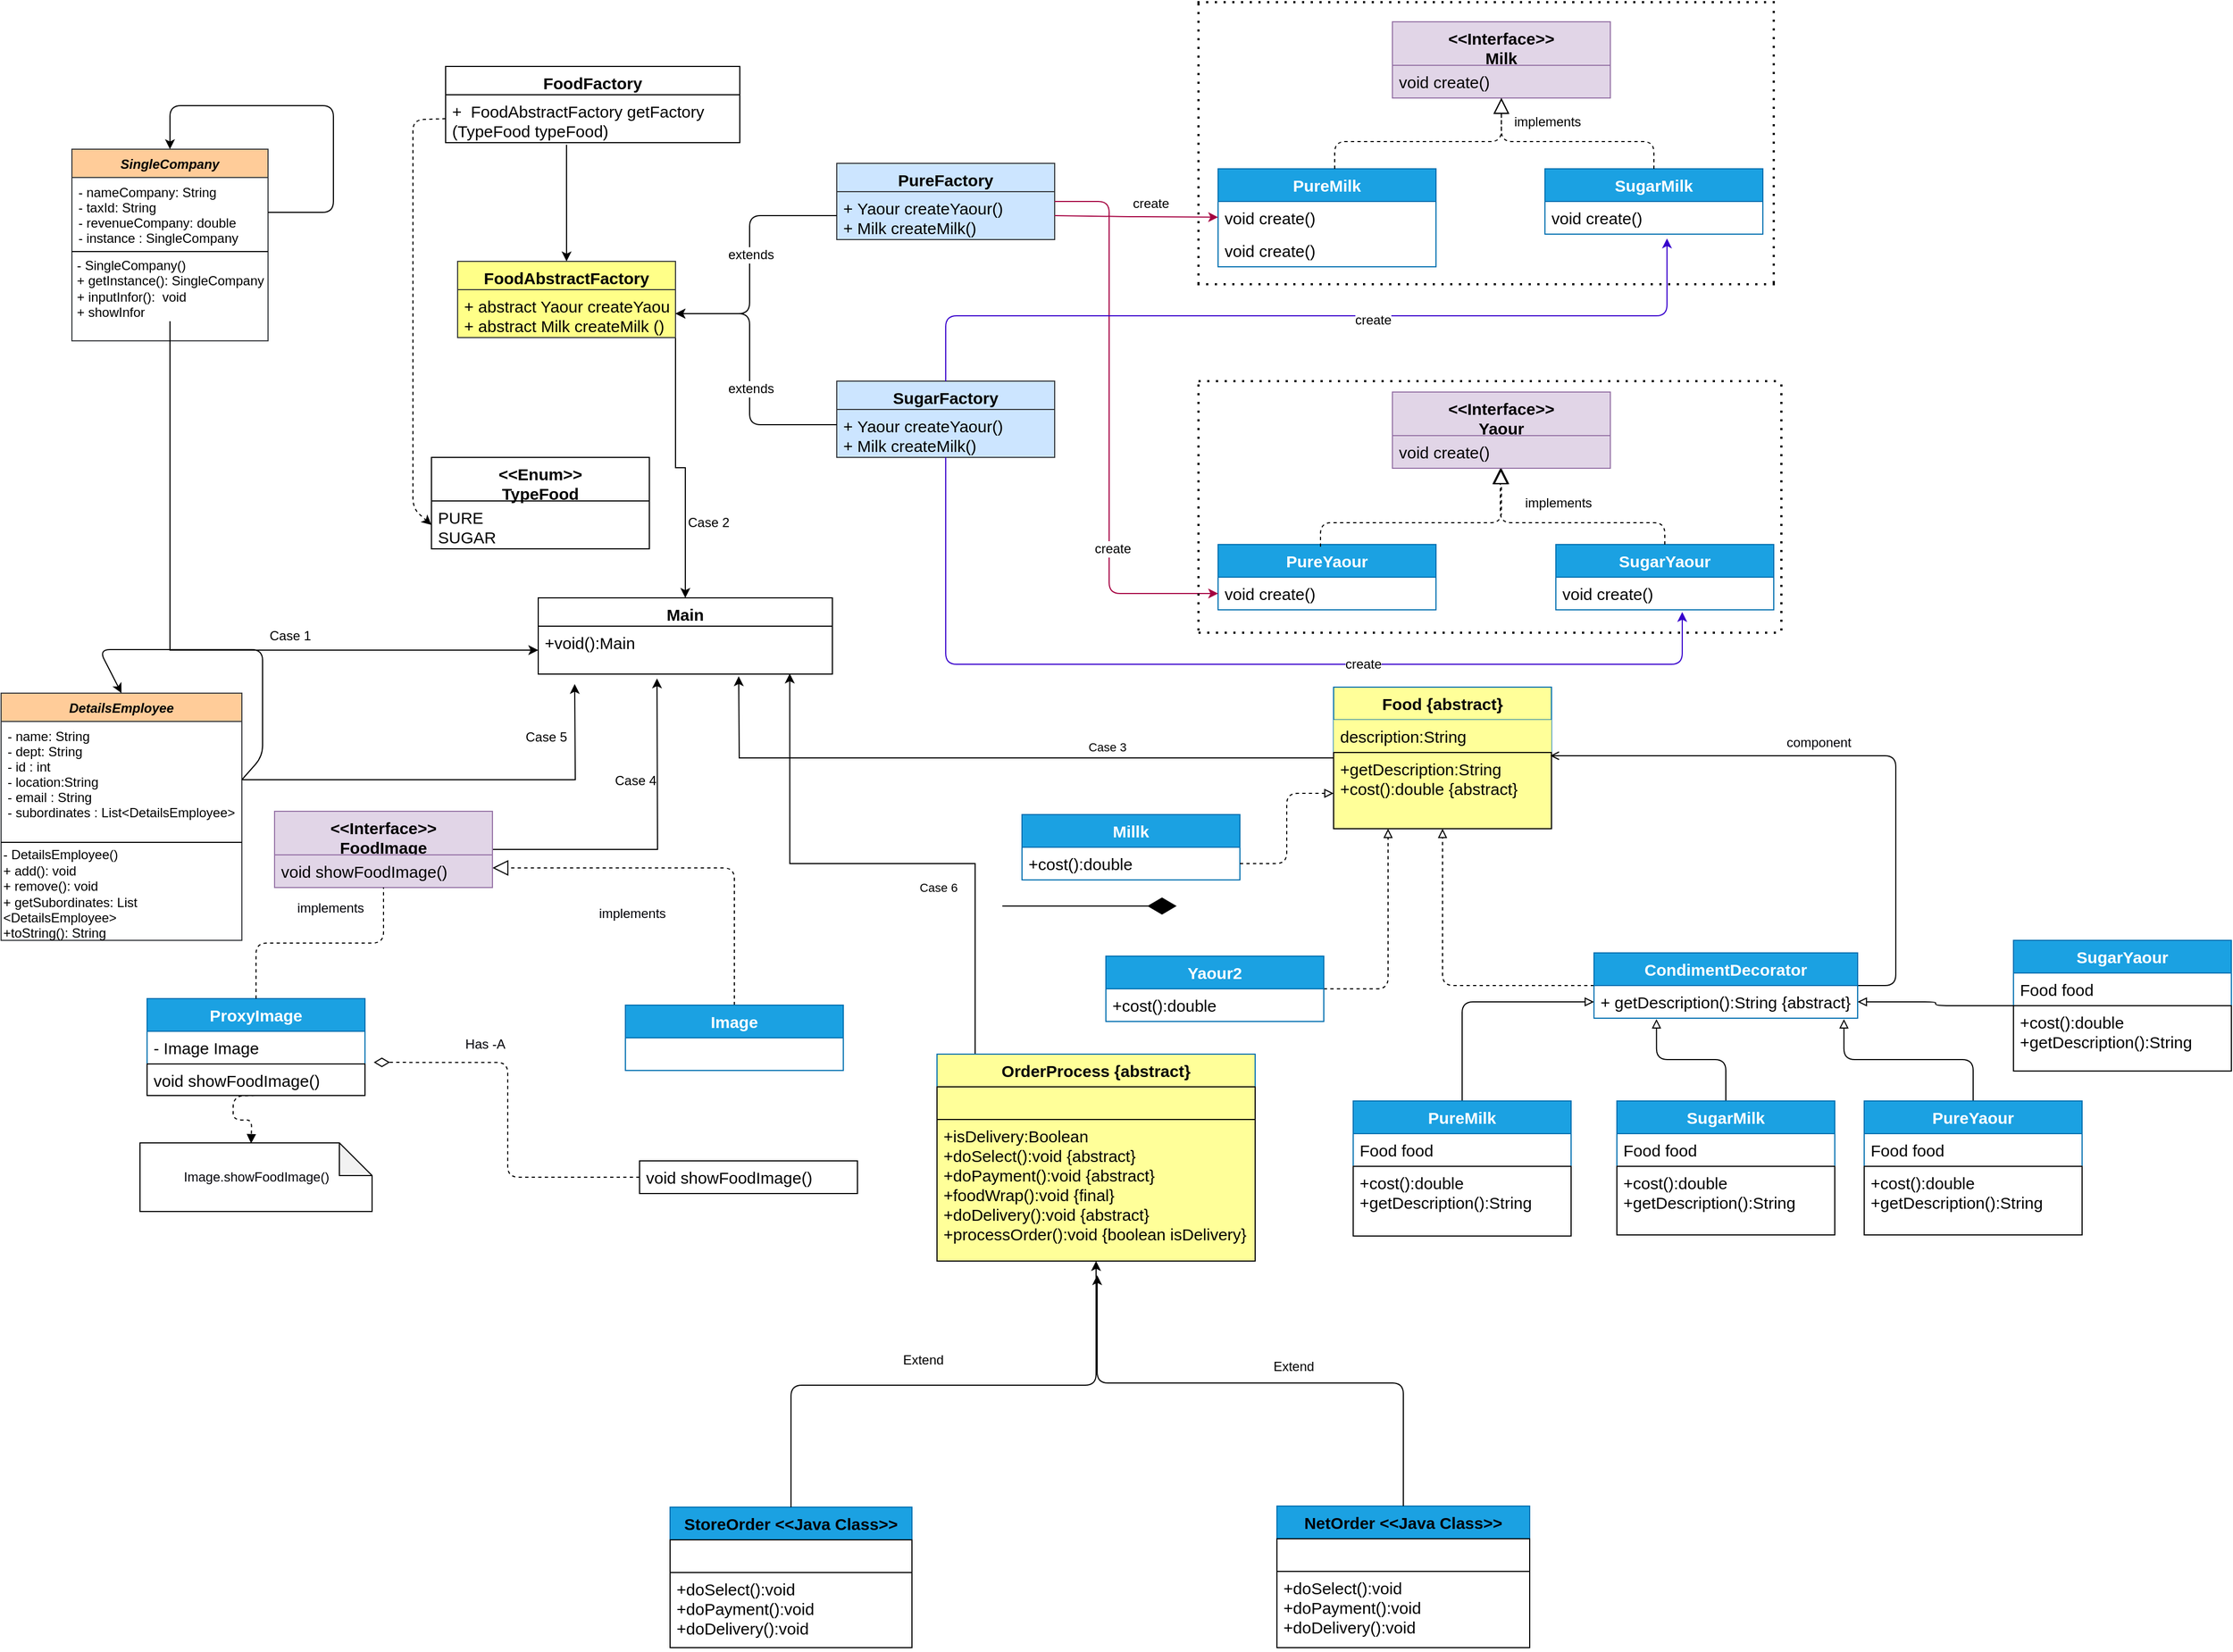 <mxfile version="14.6.6" type="device"><diagram id="C5RBs43oDa-KdzZeNtuy" name="Page-1"><mxGraphModel dx="1384" dy="780" grid="0" gridSize="10" guides="1" tooltips="1" connect="1" arrows="1" fold="1" page="1" pageScale="1" pageWidth="3300" pageHeight="4681" math="0" shadow="0"><root><mxCell id="WIyWlLk6GJQsqaUBKTNV-0"/><mxCell id="WIyWlLk6GJQsqaUBKTNV-1" parent="WIyWlLk6GJQsqaUBKTNV-0"/><mxCell id="zkfFHV4jXpPFQw0GAbJ--0" value="SingleCompany" style="swimlane;fontStyle=3;align=center;verticalAlign=top;childLayout=stackLayout;horizontal=1;startSize=26;horizontalStack=0;resizeParent=1;resizeLast=0;collapsible=1;marginBottom=0;rounded=0;shadow=0;strokeWidth=1;fillColor=#ffcc99;strokeColor=#36393d;" parent="WIyWlLk6GJQsqaUBKTNV-1" vertex="1"><mxGeometry x="98" y="207" width="180" height="176" as="geometry"><mxRectangle x="230" y="140" width="160" height="26" as="alternateBounds"/></mxGeometry></mxCell><mxCell id="zkfFHV4jXpPFQw0GAbJ--1" value="- nameCompany: String&#10;- taxId: String&#10;- revenueCompany: double&#10;- instance : SingleCompany" style="text;align=left;verticalAlign=top;spacingLeft=4;spacingRight=4;overflow=hidden;rotatable=0;points=[[0,0.5],[1,0.5]];portConstraint=eastwest;" parent="zkfFHV4jXpPFQw0GAbJ--0" vertex="1"><mxGeometry y="26" width="180" height="64" as="geometry"/></mxCell><mxCell id="zkfFHV4jXpPFQw0GAbJ--4" value="" style="line;html=1;strokeWidth=1;align=left;verticalAlign=middle;spacingTop=-1;spacingLeft=3;spacingRight=3;rotatable=0;labelPosition=right;points=[];portConstraint=eastwest;" parent="zkfFHV4jXpPFQw0GAbJ--0" vertex="1"><mxGeometry y="90" width="180" height="8" as="geometry"/></mxCell><mxCell id="TUVGQvXWibHVHGGPOdnQ-0" value="&lt;div style=&quot;text-align: left&quot;&gt;&lt;span&gt;- SingleCompany()&lt;/span&gt;&lt;/div&gt;&lt;div style=&quot;text-align: left&quot;&gt;&lt;span&gt;+ getInstance(): SingleCompany&lt;/span&gt;&lt;/div&gt;&lt;div style=&quot;text-align: left&quot;&gt;+ inputInfor():&amp;nbsp; void&lt;/div&gt;&lt;div style=&quot;text-align: left&quot;&gt;+ showInfor&lt;/div&gt;" style="text;html=1;align=center;verticalAlign=middle;resizable=0;points=[];autosize=1;strokeColor=none;" parent="zkfFHV4jXpPFQw0GAbJ--0" vertex="1"><mxGeometry y="98" width="180" height="60" as="geometry"/></mxCell><mxCell id="TUVGQvXWibHVHGGPOdnQ-1" value="" style="endArrow=classic;html=1;exitX=1;exitY=0.5;exitDx=0;exitDy=0;entryX=0.5;entryY=0;entryDx=0;entryDy=0;" parent="zkfFHV4jXpPFQw0GAbJ--0" source="zkfFHV4jXpPFQw0GAbJ--1" target="zkfFHV4jXpPFQw0GAbJ--0" edge="1"><mxGeometry width="50" height="50" relative="1" as="geometry"><mxPoint x="490" y="220" as="sourcePoint"/><mxPoint x="540" y="170" as="targetPoint"/><Array as="points"><mxPoint x="240" y="58"/><mxPoint x="240" y="-40"/><mxPoint x="90" y="-40"/></Array></mxGeometry></mxCell><mxCell id="QqHRWFGDdU0UPaNqFMLL-17" style="edgeStyle=orthogonalEdgeStyle;rounded=0;orthogonalLoop=1;jettySize=auto;html=1;exitX=1;exitY=1;exitDx=0;exitDy=0;" edge="1" parent="WIyWlLk6GJQsqaUBKTNV-1" source="TUVGQvXWibHVHGGPOdnQ-2" target="QqHRWFGDdU0UPaNqFMLL-5"><mxGeometry relative="1" as="geometry"/></mxCell><mxCell id="TUVGQvXWibHVHGGPOdnQ-2" value="FoodAbstractFactory" style="swimlane;fontStyle=1;align=center;verticalAlign=top;childLayout=stackLayout;horizontal=1;startSize=26;horizontalStack=0;resizeParent=1;resizeParentMax=0;resizeLast=0;collapsible=1;marginBottom=0;fillColor=#ffff88;strokeColor=#36393d;fontSize=15;" parent="WIyWlLk6GJQsqaUBKTNV-1" vertex="1"><mxGeometry x="452" y="310" width="200" height="70" as="geometry"/></mxCell><mxCell id="TUVGQvXWibHVHGGPOdnQ-3" value="+ abstract Yaour createYaour ()&#10;+ abstract Milk createMilk ()" style="text;strokeColor=#36393d;fillColor=#ffff88;align=left;verticalAlign=top;spacingLeft=4;spacingRight=4;overflow=hidden;rotatable=0;points=[[0,0.5],[1,0.5]];portConstraint=eastwest;fontSize=15;" parent="TUVGQvXWibHVHGGPOdnQ-2" vertex="1"><mxGeometry y="26" width="200" height="44" as="geometry"/></mxCell><mxCell id="TUVGQvXWibHVHGGPOdnQ-4" value="" style="line;strokeWidth=1;fillColor=none;align=left;verticalAlign=middle;spacingTop=-1;spacingLeft=3;spacingRight=3;rotatable=0;labelPosition=right;points=[];portConstraint=eastwest;fontSize=15;" parent="TUVGQvXWibHVHGGPOdnQ-2" vertex="1"><mxGeometry y="70" width="200" as="geometry"/></mxCell><mxCell id="TUVGQvXWibHVHGGPOdnQ-6" value="FoodFactory" style="swimlane;fontStyle=1;align=center;verticalAlign=top;childLayout=stackLayout;horizontal=1;startSize=26;horizontalStack=0;resizeParent=1;resizeParentMax=0;resizeLast=0;collapsible=1;marginBottom=0;fontSize=15;" parent="WIyWlLk6GJQsqaUBKTNV-1" vertex="1"><mxGeometry x="441" y="131" width="270" height="70" as="geometry"/></mxCell><mxCell id="TUVGQvXWibHVHGGPOdnQ-7" value="+  FoodAbstractFactory getFactory&#10;(TypeFood typeFood)" style="text;strokeColor=none;fillColor=none;align=left;verticalAlign=top;spacingLeft=4;spacingRight=4;overflow=hidden;rotatable=0;points=[[0,0.5],[1,0.5]];portConstraint=eastwest;fontSize=15;" parent="TUVGQvXWibHVHGGPOdnQ-6" vertex="1"><mxGeometry y="26" width="270" height="44" as="geometry"/></mxCell><mxCell id="TUVGQvXWibHVHGGPOdnQ-8" value="" style="line;strokeWidth=1;fillColor=none;align=left;verticalAlign=middle;spacingTop=-1;spacingLeft=3;spacingRight=3;rotatable=0;labelPosition=right;points=[];portConstraint=eastwest;fontSize=15;" parent="TUVGQvXWibHVHGGPOdnQ-6" vertex="1"><mxGeometry y="70" width="270" as="geometry"/></mxCell><mxCell id="TUVGQvXWibHVHGGPOdnQ-9" value="&lt;&lt;Enum&gt;&gt;&#10;TypeFood" style="swimlane;fontStyle=1;align=center;verticalAlign=top;childLayout=stackLayout;horizontal=1;startSize=40;horizontalStack=0;resizeParent=1;resizeParentMax=0;resizeLast=0;collapsible=1;marginBottom=0;fontSize=15;" parent="WIyWlLk6GJQsqaUBKTNV-1" vertex="1"><mxGeometry x="428" y="490" width="200" height="84" as="geometry"/></mxCell><mxCell id="TUVGQvXWibHVHGGPOdnQ-10" value="PURE&#10;SUGAR" style="text;strokeColor=none;fillColor=none;align=left;verticalAlign=top;spacingLeft=4;spacingRight=4;overflow=hidden;rotatable=0;points=[[0,0.5],[1,0.5]];portConstraint=eastwest;fontSize=15;" parent="TUVGQvXWibHVHGGPOdnQ-9" vertex="1"><mxGeometry y="40" width="200" height="44" as="geometry"/></mxCell><mxCell id="TUVGQvXWibHVHGGPOdnQ-11" value="" style="line;strokeWidth=1;fillColor=none;align=left;verticalAlign=middle;spacingTop=-1;spacingLeft=3;spacingRight=3;rotatable=0;labelPosition=right;points=[];portConstraint=eastwest;fontSize=15;" parent="TUVGQvXWibHVHGGPOdnQ-9" vertex="1"><mxGeometry y="84" width="200" as="geometry"/></mxCell><mxCell id="TUVGQvXWibHVHGGPOdnQ-12" value="PureFactory" style="swimlane;fontStyle=1;align=center;verticalAlign=top;childLayout=stackLayout;horizontal=1;startSize=26;horizontalStack=0;resizeParent=1;resizeParentMax=0;resizeLast=0;collapsible=1;marginBottom=0;fillColor=#cce5ff;strokeColor=#36393d;fontSize=15;" parent="WIyWlLk6GJQsqaUBKTNV-1" vertex="1"><mxGeometry x="800" y="220" width="200" height="70" as="geometry"/></mxCell><mxCell id="TUVGQvXWibHVHGGPOdnQ-13" value="+ Yaour createYaour()&#10;+ Milk createMilk()" style="text;strokeColor=#36393d;fillColor=#cce5ff;align=left;verticalAlign=top;spacingLeft=4;spacingRight=4;overflow=hidden;rotatable=0;points=[[0,0.5],[1,0.5]];portConstraint=eastwest;fontSize=15;" parent="TUVGQvXWibHVHGGPOdnQ-12" vertex="1"><mxGeometry y="26" width="200" height="44" as="geometry"/></mxCell><mxCell id="TUVGQvXWibHVHGGPOdnQ-14" value="" style="line;strokeWidth=1;fillColor=none;align=left;verticalAlign=middle;spacingTop=-1;spacingLeft=3;spacingRight=3;rotatable=0;labelPosition=right;points=[];portConstraint=eastwest;fontSize=15;" parent="TUVGQvXWibHVHGGPOdnQ-12" vertex="1"><mxGeometry y="70" width="200" as="geometry"/></mxCell><mxCell id="TUVGQvXWibHVHGGPOdnQ-15" value="SugarFactory" style="swimlane;fontStyle=1;align=center;verticalAlign=top;childLayout=stackLayout;horizontal=1;startSize=26;horizontalStack=0;resizeParent=1;resizeParentMax=0;resizeLast=0;collapsible=1;marginBottom=0;fillColor=#cce5ff;strokeColor=#36393d;fontSize=15;" parent="WIyWlLk6GJQsqaUBKTNV-1" vertex="1"><mxGeometry x="800" y="420" width="200" height="70" as="geometry"/></mxCell><mxCell id="TUVGQvXWibHVHGGPOdnQ-16" value="+ Yaour createYaour()&#10;+ Milk createMilk()" style="text;strokeColor=#36393d;fillColor=#cce5ff;align=left;verticalAlign=top;spacingLeft=4;spacingRight=4;overflow=hidden;rotatable=0;points=[[0,0.5],[1,0.5]];portConstraint=eastwest;fontSize=15;" parent="TUVGQvXWibHVHGGPOdnQ-15" vertex="1"><mxGeometry y="26" width="200" height="44" as="geometry"/></mxCell><mxCell id="TUVGQvXWibHVHGGPOdnQ-17" value="" style="line;strokeWidth=1;fillColor=none;align=left;verticalAlign=middle;spacingTop=-1;spacingLeft=3;spacingRight=3;rotatable=0;labelPosition=right;points=[];portConstraint=eastwest;fontSize=15;" parent="TUVGQvXWibHVHGGPOdnQ-15" vertex="1"><mxGeometry y="70" width="200" as="geometry"/></mxCell><mxCell id="TUVGQvXWibHVHGGPOdnQ-18" value="&lt;&lt;Interface&gt;&gt;&#10;Milk&#10;" style="swimlane;fontStyle=1;align=center;verticalAlign=top;childLayout=stackLayout;horizontal=1;startSize=40;horizontalStack=0;resizeParent=1;resizeParentMax=0;resizeLast=0;collapsible=1;marginBottom=0;fillColor=#e1d5e7;strokeColor=#9673a6;fontSize=15;" parent="WIyWlLk6GJQsqaUBKTNV-1" vertex="1"><mxGeometry x="1310" y="90" width="200" height="70" as="geometry"/></mxCell><mxCell id="TUVGQvXWibHVHGGPOdnQ-19" value="void create()" style="text;strokeColor=#9673a6;fillColor=#e1d5e7;align=left;verticalAlign=top;spacingLeft=4;spacingRight=4;overflow=hidden;rotatable=0;points=[[0,0.5],[1,0.5]];portConstraint=eastwest;fontSize=15;" parent="TUVGQvXWibHVHGGPOdnQ-18" vertex="1"><mxGeometry y="40" width="200" height="30" as="geometry"/></mxCell><mxCell id="TUVGQvXWibHVHGGPOdnQ-20" value="" style="line;strokeWidth=1;fillColor=none;align=left;verticalAlign=middle;spacingTop=-1;spacingLeft=3;spacingRight=3;rotatable=0;labelPosition=right;points=[];portConstraint=eastwest;fontSize=15;" parent="TUVGQvXWibHVHGGPOdnQ-18" vertex="1"><mxGeometry y="70" width="200" as="geometry"/></mxCell><mxCell id="TUVGQvXWibHVHGGPOdnQ-21" value="&lt;&lt;Interface&gt;&gt;&#10;Yaour&#10;" style="swimlane;fontStyle=1;align=center;verticalAlign=top;childLayout=stackLayout;horizontal=1;startSize=40;horizontalStack=0;resizeParent=1;resizeParentMax=0;resizeLast=0;collapsible=1;marginBottom=0;fillColor=#e1d5e7;strokeColor=#9673a6;fontSize=15;" parent="WIyWlLk6GJQsqaUBKTNV-1" vertex="1"><mxGeometry x="1310" y="430" width="200" height="70" as="geometry"/></mxCell><mxCell id="TUVGQvXWibHVHGGPOdnQ-22" value="void create()" style="text;strokeColor=#9673a6;fillColor=#e1d5e7;align=left;verticalAlign=top;spacingLeft=4;spacingRight=4;overflow=hidden;rotatable=0;points=[[0,0.5],[1,0.5]];portConstraint=eastwest;fontSize=15;" parent="TUVGQvXWibHVHGGPOdnQ-21" vertex="1"><mxGeometry y="40" width="200" height="30" as="geometry"/></mxCell><mxCell id="TUVGQvXWibHVHGGPOdnQ-23" value="" style="line;strokeWidth=1;fillColor=none;align=left;verticalAlign=middle;spacingTop=-1;spacingLeft=3;spacingRight=3;rotatable=0;labelPosition=right;points=[];portConstraint=eastwest;fontSize=15;" parent="TUVGQvXWibHVHGGPOdnQ-21" vertex="1"><mxGeometry y="70" width="200" as="geometry"/></mxCell><mxCell id="TUVGQvXWibHVHGGPOdnQ-24" value="PureMilk" style="swimlane;fontStyle=1;align=center;verticalAlign=top;childLayout=stackLayout;horizontal=1;startSize=30;horizontalStack=0;resizeParent=1;resizeParentMax=0;resizeLast=0;collapsible=1;marginBottom=0;fillColor=#1ba1e2;strokeColor=#006EAF;fontColor=#ffffff;fontSize=15;" parent="WIyWlLk6GJQsqaUBKTNV-1" vertex="1"><mxGeometry x="1150" y="225" width="200" height="90" as="geometry"/></mxCell><mxCell id="TUVGQvXWibHVHGGPOdnQ-25" value="void create()" style="text;strokeColor=none;fillColor=none;align=left;verticalAlign=top;spacingLeft=4;spacingRight=4;overflow=hidden;rotatable=0;points=[[0,0.5],[1,0.5]];portConstraint=eastwest;fontSize=15;" parent="TUVGQvXWibHVHGGPOdnQ-24" vertex="1"><mxGeometry y="30" width="200" height="30" as="geometry"/></mxCell><mxCell id="24uLZswGhtdzMyLSz4Tg-16" value="void create()" style="text;strokeColor=none;fillColor=none;align=left;verticalAlign=top;spacingLeft=4;spacingRight=4;overflow=hidden;rotatable=0;points=[[0,0.5],[1,0.5]];portConstraint=eastwest;fontSize=15;" parent="TUVGQvXWibHVHGGPOdnQ-24" vertex="1"><mxGeometry y="60" width="200" height="30" as="geometry"/></mxCell><mxCell id="TUVGQvXWibHVHGGPOdnQ-26" value="" style="line;strokeWidth=1;fillColor=none;align=left;verticalAlign=middle;spacingTop=-1;spacingLeft=3;spacingRight=3;rotatable=0;labelPosition=right;points=[];portConstraint=eastwest;fontSize=15;" parent="TUVGQvXWibHVHGGPOdnQ-24" vertex="1"><mxGeometry y="90" width="200" as="geometry"/></mxCell><mxCell id="TUVGQvXWibHVHGGPOdnQ-27" value="SugarMilk" style="swimlane;fontStyle=1;align=center;verticalAlign=top;childLayout=stackLayout;horizontal=1;startSize=30;horizontalStack=0;resizeParent=1;resizeParentMax=0;resizeLast=0;collapsible=1;marginBottom=0;fillColor=#1ba1e2;strokeColor=#006EAF;fontColor=#ffffff;fontSize=15;" parent="WIyWlLk6GJQsqaUBKTNV-1" vertex="1"><mxGeometry x="1450" y="225" width="200" height="60" as="geometry"/></mxCell><mxCell id="TUVGQvXWibHVHGGPOdnQ-28" value="void create()" style="text;strokeColor=none;fillColor=none;align=left;verticalAlign=top;spacingLeft=4;spacingRight=4;overflow=hidden;rotatable=0;points=[[0,0.5],[1,0.5]];portConstraint=eastwest;fontSize=15;" parent="TUVGQvXWibHVHGGPOdnQ-27" vertex="1"><mxGeometry y="30" width="200" height="30" as="geometry"/></mxCell><mxCell id="TUVGQvXWibHVHGGPOdnQ-29" value="" style="line;strokeWidth=1;fillColor=none;align=left;verticalAlign=middle;spacingTop=-1;spacingLeft=3;spacingRight=3;rotatable=0;labelPosition=right;points=[];portConstraint=eastwest;fontSize=15;" parent="TUVGQvXWibHVHGGPOdnQ-27" vertex="1"><mxGeometry y="60" width="200" as="geometry"/></mxCell><mxCell id="TUVGQvXWibHVHGGPOdnQ-30" value="PureYaour" style="swimlane;fontStyle=1;align=center;verticalAlign=top;childLayout=stackLayout;horizontal=1;startSize=30;horizontalStack=0;resizeParent=1;resizeParentMax=0;resizeLast=0;collapsible=1;marginBottom=0;fillColor=#1ba1e2;strokeColor=#006EAF;fontColor=#ffffff;fontSize=15;" parent="WIyWlLk6GJQsqaUBKTNV-1" vertex="1"><mxGeometry x="1150" y="570" width="200" height="60" as="geometry"/></mxCell><mxCell id="TUVGQvXWibHVHGGPOdnQ-31" value="void create()" style="text;strokeColor=none;fillColor=none;align=left;verticalAlign=top;spacingLeft=4;spacingRight=4;overflow=hidden;rotatable=0;points=[[0,0.5],[1,0.5]];portConstraint=eastwest;fontSize=15;" parent="TUVGQvXWibHVHGGPOdnQ-30" vertex="1"><mxGeometry y="30" width="200" height="30" as="geometry"/></mxCell><mxCell id="TUVGQvXWibHVHGGPOdnQ-32" value="" style="line;strokeWidth=1;fillColor=none;align=left;verticalAlign=middle;spacingTop=-1;spacingLeft=3;spacingRight=3;rotatable=0;labelPosition=right;points=[];portConstraint=eastwest;fontSize=15;" parent="TUVGQvXWibHVHGGPOdnQ-30" vertex="1"><mxGeometry y="60" width="200" as="geometry"/></mxCell><mxCell id="TUVGQvXWibHVHGGPOdnQ-33" value="SugarYaour" style="swimlane;fontStyle=1;align=center;verticalAlign=top;childLayout=stackLayout;horizontal=1;startSize=30;horizontalStack=0;resizeParent=1;resizeParentMax=0;resizeLast=0;collapsible=1;marginBottom=0;fillColor=#1ba1e2;strokeColor=#006EAF;fontColor=#ffffff;fontSize=15;" parent="WIyWlLk6GJQsqaUBKTNV-1" vertex="1"><mxGeometry x="1460" y="570" width="200" height="60" as="geometry"/></mxCell><mxCell id="TUVGQvXWibHVHGGPOdnQ-34" value="void create()" style="text;strokeColor=none;fillColor=none;align=left;verticalAlign=top;spacingLeft=4;spacingRight=4;overflow=hidden;rotatable=0;points=[[0,0.5],[1,0.5]];portConstraint=eastwest;fontSize=15;" parent="TUVGQvXWibHVHGGPOdnQ-33" vertex="1"><mxGeometry y="30" width="200" height="30" as="geometry"/></mxCell><mxCell id="TUVGQvXWibHVHGGPOdnQ-35" value="" style="line;strokeWidth=1;fillColor=none;align=left;verticalAlign=middle;spacingTop=-1;spacingLeft=3;spacingRight=3;rotatable=0;labelPosition=right;points=[];portConstraint=eastwest;fontSize=15;" parent="TUVGQvXWibHVHGGPOdnQ-33" vertex="1"><mxGeometry y="60" width="200" as="geometry"/></mxCell><mxCell id="TUVGQvXWibHVHGGPOdnQ-38" value="" style="endArrow=classic;html=1;exitX=0;exitY=0.5;exitDx=0;exitDy=0;entryX=1;entryY=0.5;entryDx=0;entryDy=0;fontSize=15;" parent="WIyWlLk6GJQsqaUBKTNV-1" source="TUVGQvXWibHVHGGPOdnQ-13" target="TUVGQvXWibHVHGGPOdnQ-3" edge="1"><mxGeometry width="50" height="50" relative="1" as="geometry"><mxPoint x="1060" y="400" as="sourcePoint"/><mxPoint x="1110" y="350" as="targetPoint"/><Array as="points"><mxPoint x="720" y="268"/><mxPoint x="720" y="300"/><mxPoint x="720" y="358"/></Array></mxGeometry></mxCell><mxCell id="TUVGQvXWibHVHGGPOdnQ-40" value="extends" style="edgeLabel;html=1;align=center;verticalAlign=middle;resizable=0;points=[];fontSize=12;" parent="TUVGQvXWibHVHGGPOdnQ-38" vertex="1" connectable="0"><mxGeometry x="-0.024" y="1" relative="1" as="geometry"><mxPoint as="offset"/></mxGeometry></mxCell><mxCell id="TUVGQvXWibHVHGGPOdnQ-39" value="" style="endArrow=classic;html=1;entryX=1;entryY=0.5;entryDx=0;entryDy=0;fontSize=15;" parent="WIyWlLk6GJQsqaUBKTNV-1" target="TUVGQvXWibHVHGGPOdnQ-3" edge="1"><mxGeometry width="50" height="50" relative="1" as="geometry"><mxPoint x="800" y="460" as="sourcePoint"/><mxPoint x="1110" y="350" as="targetPoint"/><Array as="points"><mxPoint x="720" y="460"/><mxPoint x="720" y="358"/></Array></mxGeometry></mxCell><mxCell id="TUVGQvXWibHVHGGPOdnQ-41" value="extends" style="edgeLabel;html=1;align=center;verticalAlign=middle;resizable=0;points=[];fontSize=12;" parent="TUVGQvXWibHVHGGPOdnQ-39" vertex="1" connectable="0"><mxGeometry x="-0.092" y="-1" relative="1" as="geometry"><mxPoint as="offset"/></mxGeometry></mxCell><mxCell id="TUVGQvXWibHVHGGPOdnQ-45" value="" style="endArrow=block;dashed=1;endFill=0;endSize=12;html=1;exitX=0.535;exitY=0;exitDx=0;exitDy=0;exitPerimeter=0;fontSize=15;" parent="WIyWlLk6GJQsqaUBKTNV-1" source="TUVGQvXWibHVHGGPOdnQ-24" edge="1"><mxGeometry width="160" relative="1" as="geometry"><mxPoint x="1130" y="380" as="sourcePoint"/><mxPoint x="1410" y="160" as="targetPoint"/><Array as="points"><mxPoint x="1257" y="200"/><mxPoint x="1410" y="200"/></Array></mxGeometry></mxCell><mxCell id="TUVGQvXWibHVHGGPOdnQ-46" value="" style="endArrow=block;dashed=1;endFill=0;endSize=12;html=1;entryX=0.5;entryY=1;entryDx=0;entryDy=0;exitX=0.5;exitY=0;exitDx=0;exitDy=0;fontSize=15;" parent="WIyWlLk6GJQsqaUBKTNV-1" source="TUVGQvXWibHVHGGPOdnQ-27" target="TUVGQvXWibHVHGGPOdnQ-18" edge="1"><mxGeometry width="160" relative="1" as="geometry"><mxPoint x="1530" y="390" as="sourcePoint"/><mxPoint x="1400" y="280" as="targetPoint"/><Array as="points"><mxPoint x="1550" y="200"/><mxPoint x="1410" y="200"/></Array></mxGeometry></mxCell><mxCell id="TUVGQvXWibHVHGGPOdnQ-48" value="" style="endArrow=block;dashed=1;endFill=0;endSize=12;html=1;entryX=0.5;entryY=1;entryDx=0;entryDy=0;exitX=0.47;exitY=0.033;exitDx=0;exitDy=0;exitPerimeter=0;fontSize=15;" parent="WIyWlLk6GJQsqaUBKTNV-1" source="TUVGQvXWibHVHGGPOdnQ-30" target="TUVGQvXWibHVHGGPOdnQ-21" edge="1"><mxGeometry width="160" relative="1" as="geometry"><mxPoint x="1130" y="380" as="sourcePoint"/><mxPoint x="1290" y="380" as="targetPoint"/><Array as="points"><mxPoint x="1244" y="550"/><mxPoint x="1410" y="550"/></Array></mxGeometry></mxCell><mxCell id="TUVGQvXWibHVHGGPOdnQ-49" value="" style="endArrow=block;dashed=1;endFill=0;endSize=12;html=1;entryX=0.495;entryY=1;entryDx=0;entryDy=0;entryPerimeter=0;exitX=0.5;exitY=0;exitDx=0;exitDy=0;fontSize=15;" parent="WIyWlLk6GJQsqaUBKTNV-1" source="TUVGQvXWibHVHGGPOdnQ-33" target="TUVGQvXWibHVHGGPOdnQ-22" edge="1"><mxGeometry width="160" relative="1" as="geometry"><mxPoint x="1130" y="380" as="sourcePoint"/><mxPoint x="1290" y="380" as="targetPoint"/><Array as="points"><mxPoint x="1560" y="550"/><mxPoint x="1409" y="550"/></Array></mxGeometry></mxCell><mxCell id="TUVGQvXWibHVHGGPOdnQ-50" value="implements" style="text;html=1;align=center;verticalAlign=middle;resizable=0;points=[];autosize=1;strokeColor=none;fontSize=12;" parent="WIyWlLk6GJQsqaUBKTNV-1" vertex="1"><mxGeometry x="1426" y="523" width="71" height="18" as="geometry"/></mxCell><mxCell id="TUVGQvXWibHVHGGPOdnQ-51" value="implements" style="text;html=1;align=center;verticalAlign=middle;resizable=0;points=[];autosize=1;strokeColor=none;fontSize=12;" parent="WIyWlLk6GJQsqaUBKTNV-1" vertex="1"><mxGeometry x="1416" y="173" width="71" height="18" as="geometry"/></mxCell><mxCell id="TUVGQvXWibHVHGGPOdnQ-52" value="" style="endArrow=classic;html=1;exitX=0.411;exitY=1.045;exitDx=0;exitDy=0;exitPerimeter=0;entryX=0.5;entryY=0;entryDx=0;entryDy=0;fontSize=15;" parent="WIyWlLk6GJQsqaUBKTNV-1" source="TUVGQvXWibHVHGGPOdnQ-7" target="TUVGQvXWibHVHGGPOdnQ-2" edge="1"><mxGeometry width="50" height="50" relative="1" as="geometry"><mxPoint x="1180" y="400" as="sourcePoint"/><mxPoint x="1230" y="350" as="targetPoint"/></mxGeometry></mxCell><mxCell id="TUVGQvXWibHVHGGPOdnQ-53" value="" style="endArrow=classic;html=1;exitX=0;exitY=0.5;exitDx=0;exitDy=0;entryX=0;entryY=0.5;entryDx=0;entryDy=0;dashed=1;" parent="WIyWlLk6GJQsqaUBKTNV-1" source="TUVGQvXWibHVHGGPOdnQ-7" target="TUVGQvXWibHVHGGPOdnQ-10" edge="1"><mxGeometry width="50" height="50" relative="1" as="geometry"><mxPoint x="580" y="400" as="sourcePoint"/><mxPoint x="630" y="350" as="targetPoint"/><Array as="points"><mxPoint x="411" y="180"/><mxPoint x="411" y="537"/></Array></mxGeometry></mxCell><mxCell id="TUVGQvXWibHVHGGPOdnQ-54" value="" style="endArrow=classic;html=1;exitX=1;exitY=0.5;exitDx=0;exitDy=0;fillColor=#d80073;strokeColor=#A50040;fontSize=15;" parent="WIyWlLk6GJQsqaUBKTNV-1" source="TUVGQvXWibHVHGGPOdnQ-13" target="TUVGQvXWibHVHGGPOdnQ-25" edge="1"><mxGeometry width="50" height="50" relative="1" as="geometry"><mxPoint x="1030" y="400" as="sourcePoint"/><mxPoint x="1080" y="350" as="targetPoint"/><Array as="points"><mxPoint x="1070" y="269"/></Array></mxGeometry></mxCell><mxCell id="TUVGQvXWibHVHGGPOdnQ-55" value="create" style="text;html=1;align=center;verticalAlign=middle;resizable=0;points=[];autosize=1;strokeColor=none;fontSize=12;" parent="WIyWlLk6GJQsqaUBKTNV-1" vertex="1"><mxGeometry x="1066" y="248" width="43" height="18" as="geometry"/></mxCell><mxCell id="TUVGQvXWibHVHGGPOdnQ-56" value="" style="endArrow=classic;html=1;exitX=1;exitY=0.5;exitDx=0;exitDy=0;entryX=0;entryY=0.5;entryDx=0;entryDy=0;fillColor=#d80073;strokeColor=#A50040;fontSize=15;" parent="WIyWlLk6GJQsqaUBKTNV-1" source="TUVGQvXWibHVHGGPOdnQ-12" target="TUVGQvXWibHVHGGPOdnQ-31" edge="1"><mxGeometry width="50" height="50" relative="1" as="geometry"><mxPoint x="1030" y="400" as="sourcePoint"/><mxPoint x="1080" y="350" as="targetPoint"/><Array as="points"><mxPoint x="1050" y="255"/><mxPoint x="1050" y="615"/></Array></mxGeometry></mxCell><mxCell id="TUVGQvXWibHVHGGPOdnQ-57" value="create" style="edgeLabel;html=1;align=center;verticalAlign=middle;resizable=0;points=[];fontSize=12;" parent="TUVGQvXWibHVHGGPOdnQ-56" vertex="1" connectable="0"><mxGeometry x="0.447" y="3" relative="1" as="geometry"><mxPoint as="offset"/></mxGeometry></mxCell><mxCell id="TUVGQvXWibHVHGGPOdnQ-58" value="" style="endArrow=classic;html=1;exitX=0.5;exitY=0;exitDx=0;exitDy=0;entryX=0.56;entryY=1.133;entryDx=0;entryDy=0;entryPerimeter=0;fillColor=#6a00ff;strokeColor=#3700CC;fontSize=15;" parent="WIyWlLk6GJQsqaUBKTNV-1" source="TUVGQvXWibHVHGGPOdnQ-15" target="TUVGQvXWibHVHGGPOdnQ-28" edge="1"><mxGeometry width="50" height="50" relative="1" as="geometry"><mxPoint x="1030" y="400" as="sourcePoint"/><mxPoint x="1080" y="350" as="targetPoint"/><Array as="points"><mxPoint x="900" y="360"/><mxPoint x="1562" y="360"/></Array></mxGeometry></mxCell><mxCell id="TUVGQvXWibHVHGGPOdnQ-59" value="create" style="edgeLabel;html=1;align=center;verticalAlign=middle;resizable=0;points=[];fontSize=12;" parent="TUVGQvXWibHVHGGPOdnQ-58" vertex="1" connectable="0"><mxGeometry x="0.14" y="-4" relative="1" as="geometry"><mxPoint as="offset"/></mxGeometry></mxCell><mxCell id="TUVGQvXWibHVHGGPOdnQ-60" value="" style="endArrow=classic;html=1;exitX=0.5;exitY=1;exitDx=0;exitDy=0;entryX=0.58;entryY=1.067;entryDx=0;entryDy=0;entryPerimeter=0;fillColor=#6a00ff;strokeColor=#3700CC;fontSize=15;" parent="WIyWlLk6GJQsqaUBKTNV-1" source="TUVGQvXWibHVHGGPOdnQ-15" target="TUVGQvXWibHVHGGPOdnQ-34" edge="1"><mxGeometry width="50" height="50" relative="1" as="geometry"><mxPoint x="1030" y="400" as="sourcePoint"/><mxPoint x="1080" y="350" as="targetPoint"/><Array as="points"><mxPoint x="900" y="680"/><mxPoint x="1576" y="680"/></Array></mxGeometry></mxCell><mxCell id="TUVGQvXWibHVHGGPOdnQ-61" value="create" style="edgeLabel;html=1;align=center;verticalAlign=middle;resizable=0;points=[];fontSize=12;" parent="TUVGQvXWibHVHGGPOdnQ-60" vertex="1" connectable="0"><mxGeometry x="0.254" relative="1" as="geometry"><mxPoint as="offset"/></mxGeometry></mxCell><mxCell id="TUVGQvXWibHVHGGPOdnQ-63" value="" style="endArrow=none;dashed=1;html=1;dashPattern=1 3;strokeWidth=2;fontSize=15;" parent="WIyWlLk6GJQsqaUBKTNV-1" edge="1"><mxGeometry width="50" height="50" relative="1" as="geometry"><mxPoint x="1132" y="331" as="sourcePoint"/><mxPoint x="1132" y="71" as="targetPoint"/></mxGeometry></mxCell><mxCell id="TUVGQvXWibHVHGGPOdnQ-64" value="" style="endArrow=none;dashed=1;html=1;dashPattern=1 3;strokeWidth=2;fontSize=15;" parent="WIyWlLk6GJQsqaUBKTNV-1" edge="1"><mxGeometry width="50" height="50" relative="1" as="geometry"><mxPoint x="1131" y="331" as="sourcePoint"/><mxPoint x="1664" y="331" as="targetPoint"/></mxGeometry></mxCell><mxCell id="TUVGQvXWibHVHGGPOdnQ-65" value="" style="endArrow=none;dashed=1;html=1;dashPattern=1 3;strokeWidth=2;fontSize=15;" parent="WIyWlLk6GJQsqaUBKTNV-1" edge="1"><mxGeometry width="50" height="50" relative="1" as="geometry"><mxPoint x="1660" y="330" as="sourcePoint"/><mxPoint x="1660" y="75" as="targetPoint"/></mxGeometry></mxCell><mxCell id="TUVGQvXWibHVHGGPOdnQ-66" value="" style="endArrow=none;dashed=1;html=1;dashPattern=1 3;strokeWidth=2;fontSize=15;" parent="WIyWlLk6GJQsqaUBKTNV-1" edge="1"><mxGeometry width="50" height="50" relative="1" as="geometry"><mxPoint x="1131" y="72" as="sourcePoint"/><mxPoint x="1664" y="72" as="targetPoint"/></mxGeometry></mxCell><mxCell id="TUVGQvXWibHVHGGPOdnQ-67" value="" style="endArrow=none;dashed=1;html=1;dashPattern=1 3;strokeWidth=2;fontSize=15;" parent="WIyWlLk6GJQsqaUBKTNV-1" edge="1"><mxGeometry width="50" height="50" relative="1" as="geometry"><mxPoint x="1132" y="420" as="sourcePoint"/><mxPoint x="1665" y="420" as="targetPoint"/></mxGeometry></mxCell><mxCell id="TUVGQvXWibHVHGGPOdnQ-68" value="" style="endArrow=none;dashed=1;html=1;dashPattern=1 3;strokeWidth=2;fontSize=15;" parent="WIyWlLk6GJQsqaUBKTNV-1" edge="1"><mxGeometry width="50" height="50" relative="1" as="geometry"><mxPoint x="1132" y="649" as="sourcePoint"/><mxPoint x="1132" y="420" as="targetPoint"/></mxGeometry></mxCell><mxCell id="TUVGQvXWibHVHGGPOdnQ-69" value="" style="endArrow=none;dashed=1;html=1;dashPattern=1 3;strokeWidth=2;fontSize=15;" parent="WIyWlLk6GJQsqaUBKTNV-1" edge="1"><mxGeometry width="50" height="50" relative="1" as="geometry"><mxPoint x="1667" y="649" as="sourcePoint"/><mxPoint x="1667" y="418" as="targetPoint"/></mxGeometry></mxCell><mxCell id="TUVGQvXWibHVHGGPOdnQ-70" value="" style="endArrow=none;dashed=1;html=1;dashPattern=1 3;strokeWidth=2;fontSize=15;" parent="WIyWlLk6GJQsqaUBKTNV-1" edge="1"><mxGeometry width="50" height="50" relative="1" as="geometry"><mxPoint x="1132" y="651" as="sourcePoint"/><mxPoint x="1665" y="651" as="targetPoint"/></mxGeometry></mxCell><mxCell id="24uLZswGhtdzMyLSz4Tg-44" style="edgeStyle=orthogonalEdgeStyle;rounded=1;orthogonalLoop=1;jettySize=auto;html=1;entryX=0;entryY=0;entryDx=91.5;entryDy=0;entryPerimeter=0;dashed=1;fontColor=#FFFFFF;endArrow=block;endFill=1;startSize=6;endSize=6;" parent="WIyWlLk6GJQsqaUBKTNV-1" edge="1"><mxGeometry relative="1" as="geometry"><mxPoint x="266" y="1076" as="sourcePoint"/><mxPoint x="262.5" y="1120" as="targetPoint"/></mxGeometry></mxCell><mxCell id="24uLZswGhtdzMyLSz4Tg-27" value="ProxyImage" style="swimlane;fontStyle=1;align=center;verticalAlign=top;childLayout=stackLayout;horizontal=1;startSize=30;horizontalStack=0;resizeParent=1;resizeParentMax=0;resizeLast=0;collapsible=1;marginBottom=0;fillColor=#1ba1e2;strokeColor=#006EAF;fontColor=#ffffff;fontSize=15;" parent="WIyWlLk6GJQsqaUBKTNV-1" vertex="1"><mxGeometry x="167" y="987" width="200" height="89" as="geometry"/></mxCell><mxCell id="24uLZswGhtdzMyLSz4Tg-28" value="- Image Image" style="text;strokeColor=none;fillColor=none;align=left;verticalAlign=top;spacingLeft=4;spacingRight=4;overflow=hidden;rotatable=0;points=[[0,0.5],[1,0.5]];portConstraint=eastwest;fontSize=15;" parent="24uLZswGhtdzMyLSz4Tg-27" vertex="1"><mxGeometry y="30" width="200" height="30" as="geometry"/></mxCell><mxCell id="24uLZswGhtdzMyLSz4Tg-29" value="void showFoodImage()" style="text;fillColor=none;align=left;verticalAlign=top;spacingLeft=4;spacingRight=4;overflow=hidden;rotatable=0;points=[[0,0.5],[1,0.5]];portConstraint=eastwest;fontSize=15;strokeColor=#000000;" parent="24uLZswGhtdzMyLSz4Tg-27" vertex="1"><mxGeometry y="60" width="200" height="29" as="geometry"/></mxCell><mxCell id="24uLZswGhtdzMyLSz4Tg-30" value="" style="line;strokeWidth=1;fillColor=none;align=left;verticalAlign=middle;spacingTop=-1;spacingLeft=3;spacingRight=3;rotatable=0;labelPosition=right;points=[];portConstraint=eastwest;fontSize=15;" parent="24uLZswGhtdzMyLSz4Tg-27" vertex="1"><mxGeometry y="89" width="200" as="geometry"/></mxCell><mxCell id="24uLZswGhtdzMyLSz4Tg-37" style="edgeStyle=orthogonalEdgeStyle;rounded=1;orthogonalLoop=1;jettySize=auto;html=1;exitX=0.5;exitY=0;exitDx=0;exitDy=0;dashed=1;fontColor=#FFFFFF;endArrow=block;endFill=0;endSize=12;entryX=1;entryY=0.4;entryDx=0;entryDy=0;entryPerimeter=0;" parent="WIyWlLk6GJQsqaUBKTNV-1" source="24uLZswGhtdzMyLSz4Tg-31" edge="1" target="ZiNtmgveORCks7z9V_yG-8"><mxGeometry relative="1" as="geometry"><mxPoint x="492" y="855.6" as="targetPoint"/></mxGeometry></mxCell><mxCell id="24uLZswGhtdzMyLSz4Tg-31" value="Image" style="swimlane;fontStyle=1;align=center;verticalAlign=top;childLayout=stackLayout;horizontal=1;startSize=30;horizontalStack=0;resizeParent=1;resizeParentMax=0;resizeLast=0;collapsible=1;marginBottom=0;fillColor=#1ba1e2;strokeColor=#006EAF;fontColor=#ffffff;fontSize=15;" parent="WIyWlLk6GJQsqaUBKTNV-1" vertex="1"><mxGeometry x="606" y="993" width="200" height="60" as="geometry"/></mxCell><mxCell id="24uLZswGhtdzMyLSz4Tg-32" value=" " style="text;strokeColor=none;fillColor=none;align=left;verticalAlign=top;spacingLeft=4;spacingRight=4;overflow=hidden;rotatable=0;points=[[0,0.5],[1,0.5]];portConstraint=eastwest;fontSize=15;" parent="24uLZswGhtdzMyLSz4Tg-31" vertex="1"><mxGeometry y="30" width="200" height="30" as="geometry"/></mxCell><mxCell id="24uLZswGhtdzMyLSz4Tg-34" value="" style="line;strokeWidth=1;fillColor=none;align=left;verticalAlign=middle;spacingTop=-1;spacingLeft=3;spacingRight=3;rotatable=0;labelPosition=right;points=[];portConstraint=eastwest;fontSize=15;" parent="24uLZswGhtdzMyLSz4Tg-31" vertex="1"><mxGeometry y="60" width="200" as="geometry"/></mxCell><mxCell id="24uLZswGhtdzMyLSz4Tg-38" value="&lt;font color=&quot;#020208&quot;&gt;implements&lt;/font&gt;" style="text;html=1;align=center;verticalAlign=middle;resizable=0;points=[];autosize=1;strokeColor=none;fontColor=#FFFFFF;" parent="WIyWlLk6GJQsqaUBKTNV-1" vertex="1"><mxGeometry x="299" y="895" width="71" height="18" as="geometry"/></mxCell><mxCell id="24uLZswGhtdzMyLSz4Tg-40" value="&lt;font color=&quot;#020208&quot;&gt;implements&lt;/font&gt;" style="text;html=1;align=center;verticalAlign=middle;resizable=0;points=[];autosize=1;strokeColor=none;fontColor=#FFFFFF;" parent="WIyWlLk6GJQsqaUBKTNV-1" vertex="1"><mxGeometry x="576" y="900" width="71" height="18" as="geometry"/></mxCell><mxCell id="24uLZswGhtdzMyLSz4Tg-41" style="edgeStyle=orthogonalEdgeStyle;rounded=1;orthogonalLoop=1;jettySize=auto;html=1;entryX=1.04;entryY=-0.05;entryDx=0;entryDy=0;entryPerimeter=0;dashed=1;fontColor=#FFFFFF;endArrow=diamondThin;endFill=0;endSize=12;startSize=12;" parent="WIyWlLk6GJQsqaUBKTNV-1" source="24uLZswGhtdzMyLSz4Tg-33" target="24uLZswGhtdzMyLSz4Tg-29" edge="1"><mxGeometry relative="1" as="geometry"/></mxCell><mxCell id="24uLZswGhtdzMyLSz4Tg-42" value="&lt;font color=&quot;#020208&quot;&gt;Has -A&lt;/font&gt;" style="text;html=1;align=center;verticalAlign=middle;resizable=0;points=[];autosize=1;strokeColor=none;fontColor=#FFFFFF;" parent="WIyWlLk6GJQsqaUBKTNV-1" vertex="1"><mxGeometry x="454" y="1020" width="45" height="18" as="geometry"/></mxCell><mxCell id="24uLZswGhtdzMyLSz4Tg-43" value="&lt;font color=&quot;#020208&quot;&gt;Image.showFoodImage()&lt;/font&gt;" style="shape=note;whiteSpace=wrap;html=1;backgroundOutline=1;darkOpacity=0.05;labelBackgroundColor=none;fontColor=#FFFFFF;strokeColor=#000000;fillColor=#FFFFFF;" parent="WIyWlLk6GJQsqaUBKTNV-1" vertex="1"><mxGeometry x="160.5" y="1119.5" width="213" height="63" as="geometry"/></mxCell><mxCell id="QqHRWFGDdU0UPaNqFMLL-23" style="edgeStyle=orthogonalEdgeStyle;rounded=0;orthogonalLoop=1;jettySize=auto;html=1;" edge="1" parent="WIyWlLk6GJQsqaUBKTNV-1" source="24uLZswGhtdzMyLSz4Tg-50"><mxGeometry relative="1" as="geometry"><mxPoint x="710" y="691" as="targetPoint"/></mxGeometry></mxCell><mxCell id="QqHRWFGDdU0UPaNqFMLL-24" value="Case 3" style="edgeLabel;html=1;align=center;verticalAlign=middle;resizable=0;points=[];" vertex="1" connectable="0" parent="QqHRWFGDdU0UPaNqFMLL-23"><mxGeometry x="-0.292" y="-3" relative="1" as="geometry"><mxPoint x="11" y="-7" as="offset"/></mxGeometry></mxCell><mxCell id="24uLZswGhtdzMyLSz4Tg-50" value="Food {abstract}" style="swimlane;fontStyle=1;align=center;verticalAlign=top;childLayout=stackLayout;horizontal=1;startSize=30;horizontalStack=0;resizeParent=1;resizeParentMax=0;resizeLast=0;collapsible=1;marginBottom=0;strokeColor=#006EAF;fontSize=15;fillColor=#FFFF99;fontColor=#020208;" parent="WIyWlLk6GJQsqaUBKTNV-1" vertex="1"><mxGeometry x="1256" y="701" width="200" height="130" as="geometry"/></mxCell><mxCell id="24uLZswGhtdzMyLSz4Tg-51" value="description:String" style="text;strokeColor=none;align=left;verticalAlign=top;spacingLeft=4;spacingRight=4;overflow=hidden;rotatable=0;points=[[0,0.5],[1,0.5]];portConstraint=eastwest;fontSize=15;fillColor=#FFFF99;" parent="24uLZswGhtdzMyLSz4Tg-50" vertex="1"><mxGeometry y="30" width="200" height="30" as="geometry"/></mxCell><mxCell id="24uLZswGhtdzMyLSz4Tg-52" value="+getDescription:String&#10;+cost():double {abstract}" style="text;align=left;verticalAlign=top;spacingLeft=4;spacingRight=4;overflow=hidden;rotatable=0;points=[[0,0.5],[1,0.5]];portConstraint=eastwest;fontSize=15;strokeColor=#000000;fillColor=#FFFF99;" parent="24uLZswGhtdzMyLSz4Tg-50" vertex="1"><mxGeometry y="60" width="200" height="70" as="geometry"/></mxCell><mxCell id="24uLZswGhtdzMyLSz4Tg-53" value="" style="line;strokeWidth=1;fillColor=none;align=left;verticalAlign=middle;spacingTop=-1;spacingLeft=3;spacingRight=3;rotatable=0;labelPosition=right;points=[];portConstraint=eastwest;fontSize=15;" parent="24uLZswGhtdzMyLSz4Tg-50" vertex="1"><mxGeometry y="130" width="200" as="geometry"/></mxCell><mxCell id="24uLZswGhtdzMyLSz4Tg-54" value="Millk" style="swimlane;fontStyle=1;align=center;verticalAlign=top;childLayout=stackLayout;horizontal=1;startSize=30;horizontalStack=0;resizeParent=1;resizeParentMax=0;resizeLast=0;collapsible=1;marginBottom=0;fillColor=#1ba1e2;strokeColor=#006EAF;fontColor=#ffffff;fontSize=15;" parent="WIyWlLk6GJQsqaUBKTNV-1" vertex="1"><mxGeometry x="970" y="818" width="200" height="60" as="geometry"/></mxCell><mxCell id="24uLZswGhtdzMyLSz4Tg-55" value="+cost():double" style="text;strokeColor=none;fillColor=none;align=left;verticalAlign=top;spacingLeft=4;spacingRight=4;overflow=hidden;rotatable=0;points=[[0,0.5],[1,0.5]];portConstraint=eastwest;fontSize=15;" parent="24uLZswGhtdzMyLSz4Tg-54" vertex="1"><mxGeometry y="30" width="200" height="30" as="geometry"/></mxCell><mxCell id="24uLZswGhtdzMyLSz4Tg-57" value="" style="line;strokeWidth=1;fillColor=none;align=left;verticalAlign=middle;spacingTop=-1;spacingLeft=3;spacingRight=3;rotatable=0;labelPosition=right;points=[];portConstraint=eastwest;fontSize=15;" parent="24uLZswGhtdzMyLSz4Tg-54" vertex="1"><mxGeometry y="60" width="200" as="geometry"/></mxCell><mxCell id="24uLZswGhtdzMyLSz4Tg-62" style="edgeStyle=orthogonalEdgeStyle;rounded=1;orthogonalLoop=1;jettySize=auto;html=1;entryX=0.25;entryY=1;entryDx=0;entryDy=0;dashed=1;fontColor=#020208;endArrow=block;endFill=0;startSize=6;endSize=6;" parent="WIyWlLk6GJQsqaUBKTNV-1" source="24uLZswGhtdzMyLSz4Tg-58" target="24uLZswGhtdzMyLSz4Tg-50" edge="1"><mxGeometry relative="1" as="geometry"/></mxCell><mxCell id="24uLZswGhtdzMyLSz4Tg-58" value="Yaour2" style="swimlane;fontStyle=1;align=center;verticalAlign=top;childLayout=stackLayout;horizontal=1;startSize=30;horizontalStack=0;resizeParent=1;resizeParentMax=0;resizeLast=0;collapsible=1;marginBottom=0;fillColor=#1ba1e2;strokeColor=#006EAF;fontColor=#ffffff;fontSize=15;" parent="WIyWlLk6GJQsqaUBKTNV-1" vertex="1"><mxGeometry x="1047" y="948" width="200" height="60" as="geometry"/></mxCell><mxCell id="24uLZswGhtdzMyLSz4Tg-59" value="+cost():double" style="text;strokeColor=none;fillColor=none;align=left;verticalAlign=top;spacingLeft=4;spacingRight=4;overflow=hidden;rotatable=0;points=[[0,0.5],[1,0.5]];portConstraint=eastwest;fontSize=15;" parent="24uLZswGhtdzMyLSz4Tg-58" vertex="1"><mxGeometry y="30" width="200" height="30" as="geometry"/></mxCell><mxCell id="24uLZswGhtdzMyLSz4Tg-60" value="" style="line;strokeWidth=1;fillColor=none;align=left;verticalAlign=middle;spacingTop=-1;spacingLeft=3;spacingRight=3;rotatable=0;labelPosition=right;points=[];portConstraint=eastwest;fontSize=15;" parent="24uLZswGhtdzMyLSz4Tg-58" vertex="1"><mxGeometry y="60" width="200" as="geometry"/></mxCell><mxCell id="24uLZswGhtdzMyLSz4Tg-61" style="edgeStyle=orthogonalEdgeStyle;rounded=1;orthogonalLoop=1;jettySize=auto;html=1;entryX=0;entryY=0.75;entryDx=0;entryDy=0;dashed=1;fontColor=#020208;endArrow=block;endFill=0;startSize=6;endSize=6;" parent="WIyWlLk6GJQsqaUBKTNV-1" source="24uLZswGhtdzMyLSz4Tg-55" target="24uLZswGhtdzMyLSz4Tg-50" edge="1"><mxGeometry relative="1" as="geometry"/></mxCell><mxCell id="24uLZswGhtdzMyLSz4Tg-70" style="edgeStyle=orthogonalEdgeStyle;rounded=1;orthogonalLoop=1;jettySize=auto;html=1;entryX=0.5;entryY=1;entryDx=0;entryDy=0;dashed=1;fontColor=#020208;endArrow=block;endFill=0;startSize=6;endSize=6;" parent="WIyWlLk6GJQsqaUBKTNV-1" source="24uLZswGhtdzMyLSz4Tg-63" target="24uLZswGhtdzMyLSz4Tg-50" edge="1"><mxGeometry relative="1" as="geometry"/></mxCell><mxCell id="24uLZswGhtdzMyLSz4Tg-71" style="edgeStyle=orthogonalEdgeStyle;rounded=1;orthogonalLoop=1;jettySize=auto;html=1;fontColor=#020208;endArrow=open;endFill=0;startSize=6;endSize=6;" parent="WIyWlLk6GJQsqaUBKTNV-1" source="24uLZswGhtdzMyLSz4Tg-63" edge="1"><mxGeometry relative="1" as="geometry"><mxPoint x="1454.8" y="764.0" as="targetPoint"/><Array as="points"><mxPoint x="1772" y="975"/><mxPoint x="1772" y="764"/></Array></mxGeometry></mxCell><mxCell id="24uLZswGhtdzMyLSz4Tg-63" value="CondimentDecorator" style="swimlane;fontStyle=1;align=center;verticalAlign=top;childLayout=stackLayout;horizontal=1;startSize=30;horizontalStack=0;resizeParent=1;resizeParentMax=0;resizeLast=0;collapsible=1;marginBottom=0;fillColor=#1ba1e2;strokeColor=#006EAF;fontColor=#ffffff;fontSize=15;" parent="WIyWlLk6GJQsqaUBKTNV-1" vertex="1"><mxGeometry x="1495" y="945" width="242" height="60" as="geometry"/></mxCell><mxCell id="24uLZswGhtdzMyLSz4Tg-64" value="+ getDescription():String {abstract}&#10;" style="text;strokeColor=none;fillColor=none;align=left;verticalAlign=top;spacingLeft=4;spacingRight=4;overflow=hidden;rotatable=0;points=[[0,0.5],[1,0.5]];portConstraint=eastwest;fontSize=15;" parent="24uLZswGhtdzMyLSz4Tg-63" vertex="1"><mxGeometry y="30" width="242" height="30" as="geometry"/></mxCell><mxCell id="24uLZswGhtdzMyLSz4Tg-65" value="" style="line;strokeWidth=1;fillColor=none;align=left;verticalAlign=middle;spacingTop=-1;spacingLeft=3;spacingRight=3;rotatable=0;labelPosition=right;points=[];portConstraint=eastwest;fontSize=15;" parent="24uLZswGhtdzMyLSz4Tg-63" vertex="1"><mxGeometry y="60" width="242" as="geometry"/></mxCell><mxCell id="24uLZswGhtdzMyLSz4Tg-72" value="component" style="text;html=1;align=center;verticalAlign=middle;resizable=0;points=[];autosize=1;strokeColor=none;fontColor=#020208;" parent="WIyWlLk6GJQsqaUBKTNV-1" vertex="1"><mxGeometry x="1667" y="743" width="68" height="18" as="geometry"/></mxCell><mxCell id="24uLZswGhtdzMyLSz4Tg-89" style="edgeStyle=orthogonalEdgeStyle;rounded=1;orthogonalLoop=1;jettySize=auto;html=1;entryX=0;entryY=0.5;entryDx=0;entryDy=0;fontColor=#020208;endArrow=block;endFill=0;startSize=6;endSize=6;" parent="WIyWlLk6GJQsqaUBKTNV-1" source="24uLZswGhtdzMyLSz4Tg-73" target="24uLZswGhtdzMyLSz4Tg-64" edge="1"><mxGeometry relative="1" as="geometry"/></mxCell><mxCell id="24uLZswGhtdzMyLSz4Tg-73" value="PureMilk" style="swimlane;fontStyle=1;align=center;verticalAlign=top;childLayout=stackLayout;horizontal=1;startSize=30;horizontalStack=0;resizeParent=1;resizeParentMax=0;resizeLast=0;collapsible=1;marginBottom=0;fillColor=#1ba1e2;strokeColor=#006EAF;fontColor=#ffffff;fontSize=15;" parent="WIyWlLk6GJQsqaUBKTNV-1" vertex="1"><mxGeometry x="1274" y="1081" width="200" height="124" as="geometry"/></mxCell><mxCell id="24uLZswGhtdzMyLSz4Tg-74" value="Food food" style="text;strokeColor=none;fillColor=none;align=left;verticalAlign=top;spacingLeft=4;spacingRight=4;overflow=hidden;rotatable=0;points=[[0,0.5],[1,0.5]];portConstraint=eastwest;fontSize=15;" parent="24uLZswGhtdzMyLSz4Tg-73" vertex="1"><mxGeometry y="30" width="200" height="30" as="geometry"/></mxCell><mxCell id="24uLZswGhtdzMyLSz4Tg-75" value="+cost():double&#10;+getDescription():String" style="text;fillColor=none;align=left;verticalAlign=top;spacingLeft=4;spacingRight=4;overflow=hidden;rotatable=0;points=[[0,0.5],[1,0.5]];portConstraint=eastwest;fontSize=15;strokeColor=#000000;" parent="24uLZswGhtdzMyLSz4Tg-73" vertex="1"><mxGeometry y="60" width="200" height="64" as="geometry"/></mxCell><mxCell id="24uLZswGhtdzMyLSz4Tg-76" value="" style="line;strokeWidth=1;fillColor=none;align=left;verticalAlign=middle;spacingTop=-1;spacingLeft=3;spacingRight=3;rotatable=0;labelPosition=right;points=[];portConstraint=eastwest;fontSize=15;" parent="24uLZswGhtdzMyLSz4Tg-73" vertex="1"><mxGeometry y="124" width="200" as="geometry"/></mxCell><mxCell id="24uLZswGhtdzMyLSz4Tg-90" style="edgeStyle=orthogonalEdgeStyle;rounded=1;orthogonalLoop=1;jettySize=auto;html=1;entryX=0.237;entryY=1.028;entryDx=0;entryDy=0;entryPerimeter=0;fontColor=#020208;endArrow=block;endFill=0;startSize=6;endSize=6;" parent="WIyWlLk6GJQsqaUBKTNV-1" source="24uLZswGhtdzMyLSz4Tg-77" target="24uLZswGhtdzMyLSz4Tg-64" edge="1"><mxGeometry relative="1" as="geometry"/></mxCell><mxCell id="24uLZswGhtdzMyLSz4Tg-77" value="SugarMilk" style="swimlane;fontStyle=1;align=center;verticalAlign=top;childLayout=stackLayout;horizontal=1;startSize=30;horizontalStack=0;resizeParent=1;resizeParentMax=0;resizeLast=0;collapsible=1;marginBottom=0;fillColor=#1ba1e2;strokeColor=#006EAF;fontColor=#ffffff;fontSize=15;" parent="WIyWlLk6GJQsqaUBKTNV-1" vertex="1"><mxGeometry x="1516" y="1081" width="200" height="123" as="geometry"/></mxCell><mxCell id="24uLZswGhtdzMyLSz4Tg-78" value="Food food" style="text;strokeColor=none;fillColor=none;align=left;verticalAlign=top;spacingLeft=4;spacingRight=4;overflow=hidden;rotatable=0;points=[[0,0.5],[1,0.5]];portConstraint=eastwest;fontSize=15;" parent="24uLZswGhtdzMyLSz4Tg-77" vertex="1"><mxGeometry y="30" width="200" height="30" as="geometry"/></mxCell><mxCell id="24uLZswGhtdzMyLSz4Tg-79" value="+cost():double&#10;+getDescription():String" style="text;fillColor=none;align=left;verticalAlign=top;spacingLeft=4;spacingRight=4;overflow=hidden;rotatable=0;points=[[0,0.5],[1,0.5]];portConstraint=eastwest;fontSize=15;strokeColor=#000000;" parent="24uLZswGhtdzMyLSz4Tg-77" vertex="1"><mxGeometry y="60" width="200" height="63" as="geometry"/></mxCell><mxCell id="24uLZswGhtdzMyLSz4Tg-80" value="" style="line;strokeWidth=1;fillColor=none;align=left;verticalAlign=middle;spacingTop=-1;spacingLeft=3;spacingRight=3;rotatable=0;labelPosition=right;points=[];portConstraint=eastwest;fontSize=15;" parent="24uLZswGhtdzMyLSz4Tg-77" vertex="1"><mxGeometry y="123" width="200" as="geometry"/></mxCell><mxCell id="24uLZswGhtdzMyLSz4Tg-91" style="edgeStyle=orthogonalEdgeStyle;rounded=1;orthogonalLoop=1;jettySize=auto;html=1;entryX=0.948;entryY=1.028;entryDx=0;entryDy=0;entryPerimeter=0;fontColor=#020208;endArrow=block;endFill=0;startSize=6;endSize=6;" parent="WIyWlLk6GJQsqaUBKTNV-1" source="24uLZswGhtdzMyLSz4Tg-81" target="24uLZswGhtdzMyLSz4Tg-64" edge="1"><mxGeometry relative="1" as="geometry"/></mxCell><mxCell id="24uLZswGhtdzMyLSz4Tg-81" value="PureYaour" style="swimlane;fontStyle=1;align=center;verticalAlign=top;childLayout=stackLayout;horizontal=1;startSize=30;horizontalStack=0;resizeParent=1;resizeParentMax=0;resizeLast=0;collapsible=1;marginBottom=0;fillColor=#1ba1e2;strokeColor=#006EAF;fontColor=#ffffff;fontSize=15;" parent="WIyWlLk6GJQsqaUBKTNV-1" vertex="1"><mxGeometry x="1743" y="1081" width="200" height="123" as="geometry"/></mxCell><mxCell id="24uLZswGhtdzMyLSz4Tg-82" value="Food food" style="text;strokeColor=none;fillColor=none;align=left;verticalAlign=top;spacingLeft=4;spacingRight=4;overflow=hidden;rotatable=0;points=[[0,0.5],[1,0.5]];portConstraint=eastwest;fontSize=15;" parent="24uLZswGhtdzMyLSz4Tg-81" vertex="1"><mxGeometry y="30" width="200" height="30" as="geometry"/></mxCell><mxCell id="24uLZswGhtdzMyLSz4Tg-83" value="+cost():double&#10;+getDescription():String" style="text;fillColor=none;align=left;verticalAlign=top;spacingLeft=4;spacingRight=4;overflow=hidden;rotatable=0;points=[[0,0.5],[1,0.5]];portConstraint=eastwest;fontSize=15;strokeColor=#000000;" parent="24uLZswGhtdzMyLSz4Tg-81" vertex="1"><mxGeometry y="60" width="200" height="63" as="geometry"/></mxCell><mxCell id="24uLZswGhtdzMyLSz4Tg-84" value="" style="line;strokeWidth=1;fillColor=none;align=left;verticalAlign=middle;spacingTop=-1;spacingLeft=3;spacingRight=3;rotatable=0;labelPosition=right;points=[];portConstraint=eastwest;fontSize=15;" parent="24uLZswGhtdzMyLSz4Tg-81" vertex="1"><mxGeometry y="123" width="200" as="geometry"/></mxCell><mxCell id="24uLZswGhtdzMyLSz4Tg-92" style="edgeStyle=orthogonalEdgeStyle;rounded=1;orthogonalLoop=1;jettySize=auto;html=1;entryX=1;entryY=0.5;entryDx=0;entryDy=0;fontColor=#020208;endArrow=block;endFill=0;startSize=6;endSize=6;" parent="WIyWlLk6GJQsqaUBKTNV-1" source="24uLZswGhtdzMyLSz4Tg-85" target="24uLZswGhtdzMyLSz4Tg-64" edge="1"><mxGeometry relative="1" as="geometry"/></mxCell><mxCell id="24uLZswGhtdzMyLSz4Tg-85" value="SugarYaour" style="swimlane;fontStyle=1;align=center;verticalAlign=top;childLayout=stackLayout;horizontal=1;startSize=30;horizontalStack=0;resizeParent=1;resizeParentMax=0;resizeLast=0;collapsible=1;marginBottom=0;fillColor=#1ba1e2;strokeColor=#006EAF;fontColor=#ffffff;fontSize=15;" parent="WIyWlLk6GJQsqaUBKTNV-1" vertex="1"><mxGeometry x="1880" y="933.5" width="200" height="120" as="geometry"/></mxCell><mxCell id="24uLZswGhtdzMyLSz4Tg-86" value="Food food" style="text;strokeColor=none;fillColor=none;align=left;verticalAlign=top;spacingLeft=4;spacingRight=4;overflow=hidden;rotatable=0;points=[[0,0.5],[1,0.5]];portConstraint=eastwest;fontSize=15;" parent="24uLZswGhtdzMyLSz4Tg-85" vertex="1"><mxGeometry y="30" width="200" height="30" as="geometry"/></mxCell><mxCell id="24uLZswGhtdzMyLSz4Tg-87" value="+cost():double&#10;+getDescription():String" style="text;fillColor=none;align=left;verticalAlign=top;spacingLeft=4;spacingRight=4;overflow=hidden;rotatable=0;points=[[0,0.5],[1,0.5]];portConstraint=eastwest;fontSize=15;strokeColor=#000000;" parent="24uLZswGhtdzMyLSz4Tg-85" vertex="1"><mxGeometry y="60" width="200" height="60" as="geometry"/></mxCell><mxCell id="24uLZswGhtdzMyLSz4Tg-88" value="" style="line;strokeWidth=1;fillColor=none;align=left;verticalAlign=middle;spacingTop=-1;spacingLeft=3;spacingRight=3;rotatable=0;labelPosition=right;points=[];portConstraint=eastwest;fontSize=15;" parent="24uLZswGhtdzMyLSz4Tg-85" vertex="1"><mxGeometry y="120" width="200" as="geometry"/></mxCell><mxCell id="24uLZswGhtdzMyLSz4Tg-97" value="DetailsEmployee" style="swimlane;fontStyle=3;align=center;verticalAlign=top;childLayout=stackLayout;horizontal=1;startSize=26;horizontalStack=0;resizeParent=1;resizeLast=0;collapsible=1;marginBottom=0;rounded=0;shadow=0;strokeWidth=1;fillColor=#ffcc99;strokeColor=#36393d;" parent="WIyWlLk6GJQsqaUBKTNV-1" vertex="1"><mxGeometry x="33" y="706.5" width="221" height="227" as="geometry"><mxRectangle x="230" y="140" width="160" height="26" as="alternateBounds"/></mxGeometry></mxCell><mxCell id="24uLZswGhtdzMyLSz4Tg-98" value="- name: String&#10;- dept: String&#10;- id : int&#10;- location:String&#10;- email : String&#10;- subordinates : List&lt;DetailsEmployee&gt;" style="text;align=left;verticalAlign=top;spacingLeft=4;spacingRight=4;overflow=hidden;rotatable=0;points=[[0,0.5],[1,0.5]];portConstraint=eastwest;" parent="24uLZswGhtdzMyLSz4Tg-97" vertex="1"><mxGeometry y="26" width="221" height="107" as="geometry"/></mxCell><mxCell id="24uLZswGhtdzMyLSz4Tg-99" value="" style="line;html=1;strokeWidth=1;align=left;verticalAlign=middle;spacingTop=-1;spacingLeft=3;spacingRight=3;rotatable=0;labelPosition=right;points=[];portConstraint=eastwest;" parent="24uLZswGhtdzMyLSz4Tg-97" vertex="1"><mxGeometry y="133" width="221" height="8" as="geometry"/></mxCell><mxCell id="24uLZswGhtdzMyLSz4Tg-100" value="- DetailsEmployee()&lt;br&gt;+ add(): void&lt;br&gt;+ remove(): void&lt;br&gt;+ getSubordinates: List&lt;br&gt;&amp;lt;DetailsEmployee&amp;gt;&lt;br&gt;+toString(): String" style="text;html=1;align=left;verticalAlign=middle;resizable=0;points=[];autosize=1;strokeColor=none;" parent="24uLZswGhtdzMyLSz4Tg-97" vertex="1"><mxGeometry y="141" width="221" height="86" as="geometry"/></mxCell><mxCell id="24uLZswGhtdzMyLSz4Tg-101" value="" style="endArrow=classic;html=1;exitX=1;exitY=0.5;exitDx=0;exitDy=0;entryX=0.5;entryY=0;entryDx=0;entryDy=0;" parent="24uLZswGhtdzMyLSz4Tg-97" source="24uLZswGhtdzMyLSz4Tg-98" target="24uLZswGhtdzMyLSz4Tg-97" edge="1"><mxGeometry width="50" height="50" relative="1" as="geometry"><mxPoint x="490" y="220" as="sourcePoint"/><mxPoint x="540" y="170" as="targetPoint"/><Array as="points"><mxPoint x="240" y="58"/><mxPoint x="240" y="-40"/><mxPoint x="90" y="-40"/></Array></mxGeometry></mxCell><mxCell id="QqHRWFGDdU0UPaNqFMLL-33" style="edgeStyle=orthogonalEdgeStyle;rounded=0;orthogonalLoop=1;jettySize=auto;html=1;entryX=0.855;entryY=0.989;entryDx=0;entryDy=0;entryPerimeter=0;" edge="1" parent="WIyWlLk6GJQsqaUBKTNV-1" source="ZiNtmgveORCks7z9V_yG-19" target="QqHRWFGDdU0UPaNqFMLL-6"><mxGeometry relative="1" as="geometry"><Array as="points"><mxPoint x="927" y="863"/><mxPoint x="757" y="863"/></Array></mxGeometry></mxCell><mxCell id="QqHRWFGDdU0UPaNqFMLL-34" value="Case 6" style="edgeLabel;html=1;align=center;verticalAlign=middle;resizable=0;points=[];" vertex="1" connectable="0" parent="QqHRWFGDdU0UPaNqFMLL-33"><mxGeometry x="-0.305" y="5" relative="1" as="geometry"><mxPoint x="-29" y="17" as="offset"/></mxGeometry></mxCell><mxCell id="ZiNtmgveORCks7z9V_yG-19" value="OrderProcess {abstract}" style="swimlane;fontStyle=1;align=center;verticalAlign=top;childLayout=stackLayout;horizontal=1;startSize=30;horizontalStack=0;resizeParent=1;resizeParentMax=0;resizeLast=0;collapsible=1;marginBottom=0;strokeColor=#006EAF;fontSize=15;fillColor=#FFFF99;fontColor=#020208;" parent="WIyWlLk6GJQsqaUBKTNV-1" vertex="1"><mxGeometry x="892" y="1038" width="292" height="190" as="geometry"/></mxCell><mxCell id="ZiNtmgveORCks7z9V_yG-20" value="" style="text;align=left;verticalAlign=top;spacingLeft=4;spacingRight=4;overflow=hidden;rotatable=0;points=[[0,0.5],[1,0.5]];portConstraint=eastwest;fontSize=15;fillColor=#FFFF99;strokeColor=#000000;" parent="ZiNtmgveORCks7z9V_yG-19" vertex="1"><mxGeometry y="30" width="292" height="30" as="geometry"/></mxCell><mxCell id="ZiNtmgveORCks7z9V_yG-21" value="+isDelivery:Boolean&#10;+doSelect():void {abstract}&#10;+doPayment():void {abstract}&#10;+foodWrap():void {final}&#10;+doDelivery():void {abstract}&#10;+processOrder():void {boolean isDelivery}&#10;&#10;" style="text;align=left;verticalAlign=top;spacingLeft=4;spacingRight=4;overflow=hidden;rotatable=0;points=[[0,0.5],[1,0.5]];portConstraint=eastwest;fontSize=15;strokeColor=#000000;fillColor=#FFFF99;" parent="ZiNtmgveORCks7z9V_yG-19" vertex="1"><mxGeometry y="60" width="292" height="130" as="geometry"/></mxCell><mxCell id="ZiNtmgveORCks7z9V_yG-22" value="" style="line;strokeWidth=1;fillColor=none;align=left;verticalAlign=middle;spacingTop=-1;spacingLeft=3;spacingRight=3;rotatable=0;labelPosition=right;points=[];portConstraint=eastwest;fontSize=15;" parent="ZiNtmgveORCks7z9V_yG-19" vertex="1"><mxGeometry y="190" width="292" as="geometry"/></mxCell><mxCell id="ZiNtmgveORCks7z9V_yG-23" value="NetOrder &lt;&lt;Java Class&gt;&gt;" style="swimlane;fontStyle=1;align=center;verticalAlign=top;childLayout=stackLayout;horizontal=1;startSize=30;horizontalStack=0;resizeParent=1;resizeParentMax=0;resizeLast=0;collapsible=1;marginBottom=0;strokeColor=#006EAF;fontSize=15;fontColor=#020208;fillColor=#1BA1E2;" parent="WIyWlLk6GJQsqaUBKTNV-1" vertex="1"><mxGeometry x="1204" y="1453" width="232" height="130" as="geometry"/></mxCell><mxCell id="ZiNtmgveORCks7z9V_yG-24" value="" style="text;align=left;verticalAlign=top;spacingLeft=4;spacingRight=4;overflow=hidden;rotatable=0;points=[[0,0.5],[1,0.5]];portConstraint=eastwest;fontSize=15;labelBackgroundColor=#FFFFFF;strokeColor=#000000;" parent="ZiNtmgveORCks7z9V_yG-23" vertex="1"><mxGeometry y="30" width="232" height="30" as="geometry"/></mxCell><mxCell id="ZiNtmgveORCks7z9V_yG-25" value="+doSelect():void&#10;+doPayment():void&#10;+doDelivery():void" style="text;align=left;verticalAlign=top;spacingLeft=4;spacingRight=4;overflow=hidden;rotatable=0;points=[[0,0.5],[1,0.5]];portConstraint=eastwest;fontSize=15;labelBackgroundColor=#FFFFFF;strokeColor=#000000;" parent="ZiNtmgveORCks7z9V_yG-23" vertex="1"><mxGeometry y="60" width="232" height="70" as="geometry"/></mxCell><mxCell id="ZiNtmgveORCks7z9V_yG-26" value="" style="line;strokeWidth=1;fillColor=none;align=left;verticalAlign=middle;spacingTop=-1;spacingLeft=3;spacingRight=3;rotatable=0;labelPosition=right;points=[];portConstraint=eastwest;fontSize=15;" parent="ZiNtmgveORCks7z9V_yG-23" vertex="1"><mxGeometry y="130" width="232" as="geometry"/></mxCell><mxCell id="ZiNtmgveORCks7z9V_yG-27" value="StoreOrder &lt;&lt;Java Class&gt;&gt;" style="swimlane;fontStyle=1;align=center;verticalAlign=top;childLayout=stackLayout;horizontal=1;startSize=30;horizontalStack=0;resizeParent=1;resizeParentMax=0;resizeLast=0;collapsible=1;marginBottom=0;strokeColor=#006EAF;fontSize=15;fontColor=#020208;fillColor=#1BA1E2;" parent="WIyWlLk6GJQsqaUBKTNV-1" vertex="1"><mxGeometry x="647" y="1454" width="222" height="129" as="geometry"/></mxCell><mxCell id="ZiNtmgveORCks7z9V_yG-28" value="" style="text;align=left;verticalAlign=top;spacingLeft=4;spacingRight=4;overflow=hidden;rotatable=0;points=[[0,0.5],[1,0.5]];portConstraint=eastwest;fontSize=15;labelBackgroundColor=#FFFFFF;strokeColor=#000000;" parent="ZiNtmgveORCks7z9V_yG-27" vertex="1"><mxGeometry y="30" width="222" height="30" as="geometry"/></mxCell><mxCell id="ZiNtmgveORCks7z9V_yG-29" value="+doSelect():void&#10;+doPayment():void&#10;+doDelivery():void" style="text;align=left;verticalAlign=top;spacingLeft=4;spacingRight=4;overflow=hidden;rotatable=0;points=[[0,0.5],[1,0.5]];portConstraint=eastwest;fontSize=15;labelBackgroundColor=#FFFFFF;strokeColor=#000000;" parent="ZiNtmgveORCks7z9V_yG-27" vertex="1"><mxGeometry y="60" width="222" height="69" as="geometry"/></mxCell><mxCell id="ZiNtmgveORCks7z9V_yG-30" value="" style="line;strokeWidth=1;fillColor=none;align=left;verticalAlign=middle;spacingTop=-1;spacingLeft=3;spacingRight=3;rotatable=0;labelPosition=right;points=[];portConstraint=eastwest;fontSize=15;" parent="ZiNtmgveORCks7z9V_yG-27" vertex="1"><mxGeometry y="129" width="222" as="geometry"/></mxCell><mxCell id="ZiNtmgveORCks7z9V_yG-31" value="" style="edgeStyle=elbowEdgeStyle;elbow=vertical;endArrow=classic;html=1;entryX=0.5;entryY=1;entryDx=0;entryDy=0;exitX=0.5;exitY=0;exitDx=0;exitDy=0;" parent="WIyWlLk6GJQsqaUBKTNV-1" target="ZiNtmgveORCks7z9V_yG-19" edge="1" source="ZiNtmgveORCks7z9V_yG-27"><mxGeometry width="50" height="50" relative="1" as="geometry"><mxPoint x="1791" y="1536" as="sourcePoint"/><mxPoint x="1841" y="1486" as="targetPoint"/><Array as="points"><mxPoint x="1062" y="1342"/></Array></mxGeometry></mxCell><mxCell id="ZiNtmgveORCks7z9V_yG-33" value="" style="edgeStyle=elbowEdgeStyle;elbow=vertical;endArrow=classic;html=1;exitX=0.5;exitY=0;exitDx=0;exitDy=0;" parent="WIyWlLk6GJQsqaUBKTNV-1" source="ZiNtmgveORCks7z9V_yG-23" edge="1"><mxGeometry width="50" height="50" relative="1" as="geometry"><mxPoint x="2194" y="1529" as="sourcePoint"/><mxPoint x="1039" y="1241" as="targetPoint"/><Array as="points"><mxPoint x="1154" y="1340"/><mxPoint x="1052" y="1348"/><mxPoint x="1057" y="1339"/><mxPoint x="1043" y="1251"/></Array></mxGeometry></mxCell><mxCell id="ZiNtmgveORCks7z9V_yG-34" value="Extend" style="text;html=1;align=center;verticalAlign=middle;resizable=0;points=[];autosize=1;strokeColor=none;" parent="WIyWlLk6GJQsqaUBKTNV-1" vertex="1"><mxGeometry x="1195" y="1316" width="48" height="18" as="geometry"/></mxCell><mxCell id="ZiNtmgveORCks7z9V_yG-35" value="Extend" style="text;html=1;align=center;verticalAlign=middle;resizable=0;points=[];autosize=1;strokeColor=none;" parent="WIyWlLk6GJQsqaUBKTNV-1" vertex="1"><mxGeometry x="855" y="1310" width="48" height="18" as="geometry"/></mxCell><mxCell id="QqHRWFGDdU0UPaNqFMLL-26" style="edgeStyle=orthogonalEdgeStyle;rounded=0;orthogonalLoop=1;jettySize=auto;html=1;" edge="1" parent="WIyWlLk6GJQsqaUBKTNV-1" source="ZiNtmgveORCks7z9V_yG-7"><mxGeometry relative="1" as="geometry"><mxPoint x="635" y="693" as="targetPoint"/></mxGeometry></mxCell><mxCell id="ZiNtmgveORCks7z9V_yG-7" value="&lt;&lt;Interface&gt;&gt;&#10;FoodImage&#10;" style="swimlane;fontStyle=1;align=center;verticalAlign=top;childLayout=stackLayout;horizontal=1;startSize=40;horizontalStack=0;resizeParent=1;resizeParentMax=0;resizeLast=0;collapsible=1;marginBottom=0;fillColor=#e1d5e7;strokeColor=#9673a6;fontSize=15;" parent="WIyWlLk6GJQsqaUBKTNV-1" vertex="1"><mxGeometry x="284" y="815" width="200" height="70" as="geometry"/></mxCell><mxCell id="ZiNtmgveORCks7z9V_yG-8" value="void showFoodImage()" style="text;strokeColor=#9673a6;fillColor=#e1d5e7;align=left;verticalAlign=top;spacingLeft=4;spacingRight=4;overflow=hidden;rotatable=0;points=[[0,0.5],[1,0.5]];portConstraint=eastwest;fontSize=15;" parent="ZiNtmgveORCks7z9V_yG-7" vertex="1"><mxGeometry y="40" width="200" height="30" as="geometry"/></mxCell><mxCell id="ZiNtmgveORCks7z9V_yG-9" value="" style="line;strokeWidth=1;fillColor=none;align=left;verticalAlign=middle;spacingTop=-1;spacingLeft=3;spacingRight=3;rotatable=0;labelPosition=right;points=[];portConstraint=eastwest;fontSize=15;" parent="ZiNtmgveORCks7z9V_yG-7" vertex="1"><mxGeometry y="70" width="200" as="geometry"/></mxCell><mxCell id="QqHRWFGDdU0UPaNqFMLL-1" value="" style="edgeStyle=orthogonalEdgeStyle;rounded=1;orthogonalLoop=1;jettySize=auto;html=1;exitX=0.5;exitY=0;exitDx=0;exitDy=0;entryX=0.5;entryY=1;entryDx=0;entryDy=0;fontColor=#FFFFFF;dashed=1;endArrow=none;endFill=0;endSize=12;" edge="1" parent="WIyWlLk6GJQsqaUBKTNV-1" source="24uLZswGhtdzMyLSz4Tg-27" target="ZiNtmgveORCks7z9V_yG-7"><mxGeometry relative="1" as="geometry"><mxPoint x="637" y="691" as="targetPoint"/><mxPoint x="267" y="987" as="sourcePoint"/></mxGeometry></mxCell><mxCell id="24uLZswGhtdzMyLSz4Tg-33" value="void showFoodImage()" style="text;fillColor=none;align=left;verticalAlign=top;spacingLeft=4;spacingRight=4;overflow=hidden;rotatable=0;points=[[0,0.5],[1,0.5]];portConstraint=eastwest;fontSize=15;strokeColor=#000000;" parent="WIyWlLk6GJQsqaUBKTNV-1" vertex="1"><mxGeometry x="619" y="1136" width="200" height="30" as="geometry"/></mxCell><mxCell id="QqHRWFGDdU0UPaNqFMLL-5" value="Main" style="swimlane;fontStyle=1;align=center;verticalAlign=top;childLayout=stackLayout;horizontal=1;startSize=26;horizontalStack=0;resizeParent=1;resizeParentMax=0;resizeLast=0;collapsible=1;marginBottom=0;fontSize=15;" vertex="1" parent="WIyWlLk6GJQsqaUBKTNV-1"><mxGeometry x="526" y="619" width="270" height="70" as="geometry"/></mxCell><mxCell id="QqHRWFGDdU0UPaNqFMLL-6" value="+void():Main&#10;" style="text;strokeColor=none;fillColor=none;align=left;verticalAlign=top;spacingLeft=4;spacingRight=4;overflow=hidden;rotatable=0;points=[[0,0.5],[1,0.5]];portConstraint=eastwest;fontSize=15;" vertex="1" parent="QqHRWFGDdU0UPaNqFMLL-5"><mxGeometry y="26" width="270" height="44" as="geometry"/></mxCell><mxCell id="QqHRWFGDdU0UPaNqFMLL-7" value="" style="line;strokeWidth=1;fillColor=none;align=left;verticalAlign=middle;spacingTop=-1;spacingLeft=3;spacingRight=3;rotatable=0;labelPosition=right;points=[];portConstraint=eastwest;fontSize=15;" vertex="1" parent="QqHRWFGDdU0UPaNqFMLL-5"><mxGeometry y="70" width="270" as="geometry"/></mxCell><mxCell id="QqHRWFGDdU0UPaNqFMLL-9" style="edgeStyle=orthogonalEdgeStyle;rounded=0;orthogonalLoop=1;jettySize=auto;html=1;" edge="1" parent="WIyWlLk6GJQsqaUBKTNV-1" source="TUVGQvXWibHVHGGPOdnQ-0" target="QqHRWFGDdU0UPaNqFMLL-6"><mxGeometry relative="1" as="geometry"/></mxCell><mxCell id="QqHRWFGDdU0UPaNqFMLL-11" value="Case 1" style="text;html=1;align=center;verticalAlign=middle;resizable=0;points=[];autosize=1;strokeColor=none;" vertex="1" parent="WIyWlLk6GJQsqaUBKTNV-1"><mxGeometry x="274" y="645" width="48" height="18" as="geometry"/></mxCell><mxCell id="QqHRWFGDdU0UPaNqFMLL-18" value="Case 2" style="text;html=1;align=center;verticalAlign=middle;resizable=0;points=[];autosize=1;strokeColor=none;" vertex="1" parent="WIyWlLk6GJQsqaUBKTNV-1"><mxGeometry x="658" y="541" width="48" height="18" as="geometry"/></mxCell><mxCell id="QqHRWFGDdU0UPaNqFMLL-21" value="" style="endArrow=diamondThin;endFill=1;endSize=24;html=1;" edge="1" parent="WIyWlLk6GJQsqaUBKTNV-1"><mxGeometry width="160" relative="1" as="geometry"><mxPoint x="952" y="902" as="sourcePoint"/><mxPoint x="1112" y="902" as="targetPoint"/></mxGeometry></mxCell><mxCell id="QqHRWFGDdU0UPaNqFMLL-27" value="Case 4" style="text;html=1;align=center;verticalAlign=middle;resizable=0;points=[];autosize=1;strokeColor=none;" vertex="1" parent="WIyWlLk6GJQsqaUBKTNV-1"><mxGeometry x="591" y="778" width="48" height="18" as="geometry"/></mxCell><mxCell id="QqHRWFGDdU0UPaNqFMLL-30" style="edgeStyle=orthogonalEdgeStyle;rounded=0;orthogonalLoop=1;jettySize=auto;html=1;" edge="1" parent="WIyWlLk6GJQsqaUBKTNV-1" source="24uLZswGhtdzMyLSz4Tg-98"><mxGeometry relative="1" as="geometry"><mxPoint x="559.467" y="698.133" as="targetPoint"/></mxGeometry></mxCell><mxCell id="QqHRWFGDdU0UPaNqFMLL-31" value="Case 5" style="text;html=1;align=center;verticalAlign=middle;resizable=0;points=[];autosize=1;strokeColor=none;" vertex="1" parent="WIyWlLk6GJQsqaUBKTNV-1"><mxGeometry x="509" y="738" width="48" height="18" as="geometry"/></mxCell></root></mxGraphModel></diagram></mxfile>